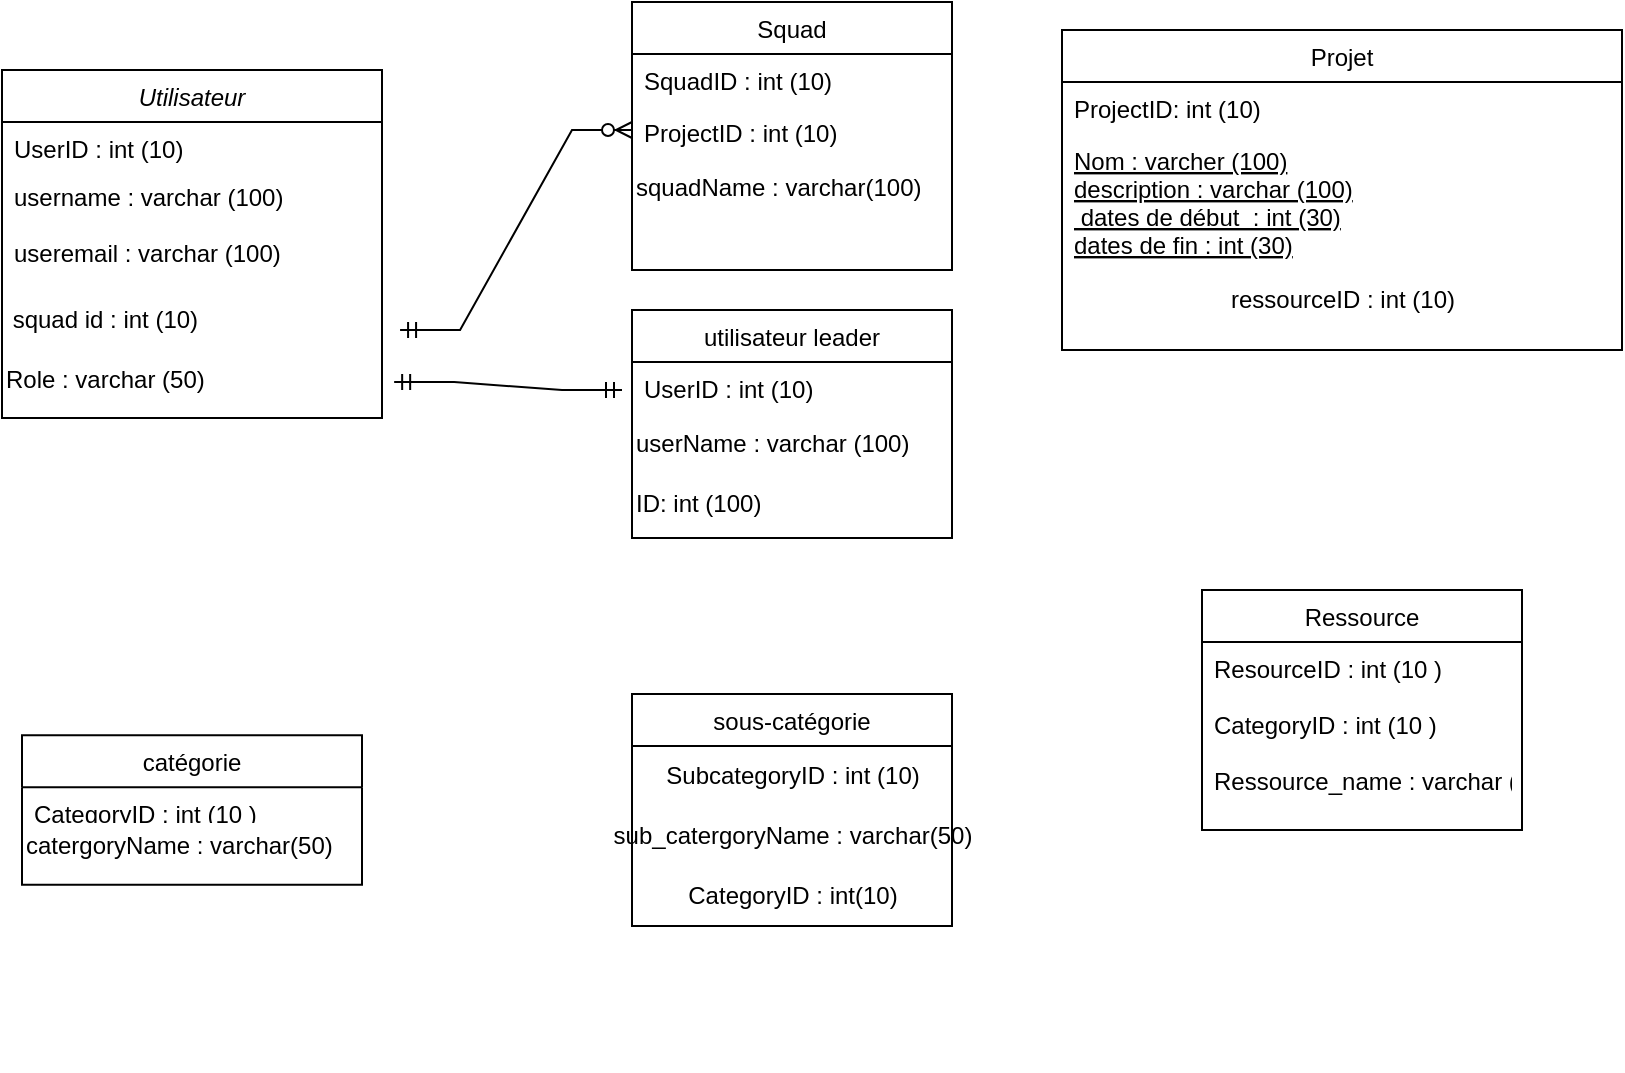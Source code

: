<mxfile version="22.1.3" type="device">
  <diagram name="Page-1" id="Ol4f1dvsLocf9QgKHh1e">
    <mxGraphModel dx="2036" dy="1116" grid="1" gridSize="10" guides="1" tooltips="1" connect="1" arrows="1" fold="1" page="1" pageScale="1" pageWidth="850" pageHeight="1100" math="0" shadow="0">
      <root>
        <mxCell id="0" />
        <mxCell id="1" parent="0" />
        <mxCell id="yRn4scHiD33jLGeavuu7-6" value="utilisateur leader" style="swimlane;fontStyle=0;align=center;verticalAlign=top;childLayout=stackLayout;horizontal=1;startSize=26;horizontalStack=0;resizeParent=1;resizeLast=0;collapsible=1;marginBottom=0;rounded=0;shadow=0;strokeWidth=1;" vertex="1" parent="1">
          <mxGeometry x="335" y="434" width="160" height="114" as="geometry">
            <mxRectangle x="550" y="140" width="160" height="26" as="alternateBounds" />
          </mxGeometry>
        </mxCell>
        <mxCell id="yRn4scHiD33jLGeavuu7-7" value="UserID : int (10)" style="text;align=left;verticalAlign=top;spacingLeft=4;spacingRight=4;overflow=hidden;rotatable=0;points=[[0,0.5],[1,0.5]];portConstraint=eastwest;" vertex="1" parent="yRn4scHiD33jLGeavuu7-6">
          <mxGeometry y="26" width="160" height="26" as="geometry" />
        </mxCell>
        <mxCell id="yRn4scHiD33jLGeavuu7-8" value="userName : varchar (100)" style="text;html=1;align=left;verticalAlign=middle;resizable=0;points=[];autosize=1;strokeColor=none;fillColor=none;" vertex="1" parent="yRn4scHiD33jLGeavuu7-6">
          <mxGeometry y="52" width="160" height="30" as="geometry" />
        </mxCell>
        <mxCell id="yRn4scHiD33jLGeavuu7-9" value="&lt;div align=&quot;left&quot;&gt;ID: int (100) &lt;br&gt;&lt;/div&gt;" style="text;html=1;align=left;verticalAlign=middle;resizable=0;points=[];autosize=1;strokeColor=none;fillColor=none;" vertex="1" parent="yRn4scHiD33jLGeavuu7-6">
          <mxGeometry y="82" width="160" height="30" as="geometry" />
        </mxCell>
        <mxCell id="yRn4scHiD33jLGeavuu7-15" value="Squad " style="swimlane;fontStyle=0;align=center;verticalAlign=top;childLayout=stackLayout;horizontal=1;startSize=26;horizontalStack=0;resizeParent=1;resizeLast=0;collapsible=1;marginBottom=0;rounded=0;shadow=0;strokeWidth=1;" vertex="1" parent="1">
          <mxGeometry x="335" y="280" width="160" height="134" as="geometry">
            <mxRectangle x="550" y="140" width="160" height="26" as="alternateBounds" />
          </mxGeometry>
        </mxCell>
        <mxCell id="yRn4scHiD33jLGeavuu7-16" value="SquadID : int (10) " style="text;align=left;verticalAlign=top;spacingLeft=4;spacingRight=4;overflow=hidden;rotatable=0;points=[[0,0.5],[1,0.5]];portConstraint=eastwest;" vertex="1" parent="yRn4scHiD33jLGeavuu7-15">
          <mxGeometry y="26" width="160" height="26" as="geometry" />
        </mxCell>
        <mxCell id="yRn4scHiD33jLGeavuu7-17" value="ProjectID : int (10)" style="text;align=left;verticalAlign=top;spacingLeft=4;spacingRight=4;overflow=hidden;rotatable=0;points=[[0,0.5],[1,0.5]];portConstraint=eastwest;rounded=0;shadow=0;html=0;" vertex="1" parent="yRn4scHiD33jLGeavuu7-15">
          <mxGeometry y="52" width="160" height="26" as="geometry" />
        </mxCell>
        <mxCell id="yRn4scHiD33jLGeavuu7-21" value="&lt;div align=&quot;left&quot;&gt;squadName : varchar(100)&lt;br&gt;&lt;/div&gt;" style="text;html=1;align=left;verticalAlign=middle;resizable=0;points=[];autosize=1;strokeColor=none;fillColor=none;" vertex="1" parent="yRn4scHiD33jLGeavuu7-15">
          <mxGeometry y="78" width="160" height="30" as="geometry" />
        </mxCell>
        <mxCell id="yRn4scHiD33jLGeavuu7-36" value="Utilisateur " style="swimlane;fontStyle=2;align=center;verticalAlign=top;childLayout=stackLayout;horizontal=1;startSize=26;horizontalStack=0;resizeParent=1;resizeLast=0;collapsible=1;marginBottom=0;rounded=0;shadow=0;strokeWidth=1;" vertex="1" parent="1">
          <mxGeometry x="20" y="314" width="190" height="174" as="geometry">
            <mxRectangle x="230" y="140" width="160" height="26" as="alternateBounds" />
          </mxGeometry>
        </mxCell>
        <mxCell id="yRn4scHiD33jLGeavuu7-37" value="UserID : int (10)" style="text;align=left;verticalAlign=top;spacingLeft=4;spacingRight=4;overflow=hidden;rotatable=0;points=[[0,0.5],[1,0.5]];portConstraint=eastwest;" vertex="1" parent="yRn4scHiD33jLGeavuu7-36">
          <mxGeometry y="26" width="190" height="24" as="geometry" />
        </mxCell>
        <mxCell id="yRn4scHiD33jLGeavuu7-38" value="username : varchar (100)&#xa;&#xa;useremail : varchar (100)" style="text;align=left;verticalAlign=top;spacingLeft=4;spacingRight=4;overflow=hidden;rotatable=0;points=[[0,0.5],[1,0.5]];portConstraint=eastwest;" vertex="1" parent="yRn4scHiD33jLGeavuu7-36">
          <mxGeometry y="50" width="190" height="60" as="geometry" />
        </mxCell>
        <mxCell id="yRn4scHiD33jLGeavuu7-39" value="&lt;div align=&quot;left&quot;&gt;&amp;nbsp;squad id : int (10)&lt;/div&gt;" style="text;html=1;align=left;verticalAlign=middle;resizable=0;points=[];autosize=1;strokeColor=none;fillColor=none;" vertex="1" parent="yRn4scHiD33jLGeavuu7-36">
          <mxGeometry y="110" width="190" height="30" as="geometry" />
        </mxCell>
        <mxCell id="yRn4scHiD33jLGeavuu7-40" value="Role : varchar (50)&amp;nbsp; " style="text;html=1;align=left;verticalAlign=middle;resizable=0;points=[];autosize=1;strokeColor=none;fillColor=none;" vertex="1" parent="yRn4scHiD33jLGeavuu7-36">
          <mxGeometry y="140" width="190" height="30" as="geometry" />
        </mxCell>
        <mxCell id="yRn4scHiD33jLGeavuu7-41" value="Projet " style="swimlane;fontStyle=0;align=center;verticalAlign=top;childLayout=stackLayout;horizontal=1;startSize=26;horizontalStack=0;resizeParent=1;resizeLast=0;collapsible=1;marginBottom=0;rounded=0;shadow=0;strokeWidth=1;" vertex="1" parent="1">
          <mxGeometry x="550" y="294" width="280" height="160" as="geometry">
            <mxRectangle x="130" y="380" width="160" height="26" as="alternateBounds" />
          </mxGeometry>
        </mxCell>
        <mxCell id="yRn4scHiD33jLGeavuu7-42" value="ProjectID: int (10)" style="text;align=left;verticalAlign=top;spacingLeft=4;spacingRight=4;overflow=hidden;rotatable=0;points=[[0,0.5],[1,0.5]];portConstraint=eastwest;" vertex="1" parent="yRn4scHiD33jLGeavuu7-41">
          <mxGeometry y="26" width="280" height="26" as="geometry" />
        </mxCell>
        <mxCell id="yRn4scHiD33jLGeavuu7-43" value="Nom : varcher (100) &#xa;description : varchar (100)&#xa; dates de début  : int (30)&#xa;dates de fin : int (30)" style="text;align=left;verticalAlign=top;spacingLeft=4;spacingRight=4;overflow=hidden;rotatable=0;points=[[0,0.5],[1,0.5]];portConstraint=eastwest;fontStyle=4" vertex="1" parent="yRn4scHiD33jLGeavuu7-41">
          <mxGeometry y="52" width="280" height="68" as="geometry" />
        </mxCell>
        <mxCell id="yRn4scHiD33jLGeavuu7-44" value="&lt;div align=&quot;left&quot;&gt;ressourceID : int (10)&lt;br&gt;&lt;/div&gt;" style="text;html=1;align=center;verticalAlign=middle;resizable=0;points=[];autosize=1;strokeColor=none;fillColor=none;" vertex="1" parent="yRn4scHiD33jLGeavuu7-41">
          <mxGeometry y="120" width="280" height="30" as="geometry" />
        </mxCell>
        <mxCell id="yRn4scHiD33jLGeavuu7-47" value="Ressource " style="swimlane;fontStyle=0;align=center;verticalAlign=top;childLayout=stackLayout;horizontal=1;startSize=26;horizontalStack=0;resizeParent=1;resizeLast=0;collapsible=1;marginBottom=0;rounded=0;shadow=0;strokeWidth=1;" vertex="1" parent="1">
          <mxGeometry x="620" y="574" width="160" height="120" as="geometry">
            <mxRectangle x="340" y="380" width="170" height="26" as="alternateBounds" />
          </mxGeometry>
        </mxCell>
        <mxCell id="yRn4scHiD33jLGeavuu7-48" value="ResourceID :  int (10 )&#xa;&#xa;CategoryID :  int (10 )&#xa;&#xa;Ressource_name : varchar (100)&#xa;" style="text;align=left;verticalAlign=top;spacingLeft=4;spacingRight=4;overflow=hidden;rotatable=0;points=[[0,0.5],[1,0.5]];portConstraint=eastwest;" vertex="1" parent="yRn4scHiD33jLGeavuu7-47">
          <mxGeometry y="26" width="160" height="84" as="geometry" />
        </mxCell>
        <mxCell id="yRn4scHiD33jLGeavuu7-51" value="catégorie" style="swimlane;fontStyle=0;align=center;verticalAlign=top;childLayout=stackLayout;horizontal=1;startSize=26;horizontalStack=0;resizeParent=1;resizeLast=0;collapsible=1;marginBottom=0;rounded=0;shadow=0;strokeWidth=1;" vertex="1" parent="1">
          <mxGeometry x="30" y="646.57" width="170" height="74.86" as="geometry">
            <mxRectangle x="340" y="380" width="170" height="26" as="alternateBounds" />
          </mxGeometry>
        </mxCell>
        <mxCell id="yRn4scHiD33jLGeavuu7-52" value="CategoryID :  int (10 )" style="text;align=left;verticalAlign=top;spacingLeft=4;spacingRight=4;overflow=hidden;rotatable=0;points=[[0,0.5],[1,0.5]];portConstraint=eastwest;" vertex="1" parent="yRn4scHiD33jLGeavuu7-51">
          <mxGeometry y="26" width="170" height="14" as="geometry" />
        </mxCell>
        <mxCell id="yRn4scHiD33jLGeavuu7-53" value="&lt;div align=&quot;left&quot;&gt;catergoryName : varchar(50)&lt;br&gt;&lt;/div&gt;" style="text;html=1;align=left;verticalAlign=middle;resizable=0;points=[];autosize=1;strokeColor=none;fillColor=none;" vertex="1" parent="yRn4scHiD33jLGeavuu7-51">
          <mxGeometry y="40" width="170" height="30" as="geometry" />
        </mxCell>
        <mxCell id="yRn4scHiD33jLGeavuu7-57" value="" style="resizable=0;align=right;verticalAlign=bottom;labelBackgroundColor=none;fontSize=12;" connectable="0" vertex="1" parent="1">
          <mxGeometry x="640.001" y="813.999" as="geometry" />
        </mxCell>
        <mxCell id="yRn4scHiD33jLGeavuu7-58" value=" sous-catégorie" style="swimlane;fontStyle=0;align=center;verticalAlign=top;childLayout=stackLayout;horizontal=1;startSize=26;horizontalStack=0;resizeParent=1;resizeLast=0;collapsible=1;marginBottom=0;rounded=0;shadow=0;strokeWidth=1;" vertex="1" parent="1">
          <mxGeometry x="335" y="626" width="160" height="116" as="geometry">
            <mxRectangle x="340" y="380" width="170" height="26" as="alternateBounds" />
          </mxGeometry>
        </mxCell>
        <mxCell id="yRn4scHiD33jLGeavuu7-59" value="SubcategoryID : int (10)" style="text;html=1;align=center;verticalAlign=middle;resizable=0;points=[];autosize=1;strokeColor=none;fillColor=none;" vertex="1" parent="yRn4scHiD33jLGeavuu7-58">
          <mxGeometry y="26" width="160" height="30" as="geometry" />
        </mxCell>
        <mxCell id="yRn4scHiD33jLGeavuu7-60" value="sub_catergoryName : varchar(50)" style="text;html=1;align=center;verticalAlign=middle;resizable=0;points=[];autosize=1;strokeColor=none;fillColor=none;" vertex="1" parent="yRn4scHiD33jLGeavuu7-58">
          <mxGeometry y="56" width="160" height="30" as="geometry" />
        </mxCell>
        <mxCell id="yRn4scHiD33jLGeavuu7-61" value="CategoryID : int(10)" style="text;html=1;align=center;verticalAlign=middle;resizable=0;points=[];autosize=1;strokeColor=none;fillColor=none;" vertex="1" parent="yRn4scHiD33jLGeavuu7-58">
          <mxGeometry y="86" width="160" height="30" as="geometry" />
        </mxCell>
        <mxCell id="yRn4scHiD33jLGeavuu7-62" value="" style="resizable=0;align=right;verticalAlign=bottom;labelBackgroundColor=none;fontSize=12;" connectable="0" vertex="1" parent="1">
          <mxGeometry x="640.001" y="813.999" as="geometry" />
        </mxCell>
        <mxCell id="yRn4scHiD33jLGeavuu7-78" value="" style="edgeStyle=entityRelationEdgeStyle;fontSize=12;html=1;endArrow=ERzeroToMany;startArrow=ERmandOne;rounded=0;entryX=0.006;entryY=0.077;entryDx=0;entryDy=0;entryPerimeter=0;" edge="1" parent="1">
          <mxGeometry width="100" height="100" relative="1" as="geometry">
            <mxPoint x="219.04" y="444" as="sourcePoint" />
            <mxPoint x="335.0" y="344.002" as="targetPoint" />
          </mxGeometry>
        </mxCell>
        <mxCell id="yRn4scHiD33jLGeavuu7-80" value="" style="edgeStyle=entityRelationEdgeStyle;fontSize=12;html=1;endArrow=ERmandOne;startArrow=ERmandOne;rounded=0;exitX=1.032;exitY=0.533;exitDx=0;exitDy=0;exitPerimeter=0;" edge="1" parent="1" source="yRn4scHiD33jLGeavuu7-40">
          <mxGeometry width="100" height="100" relative="1" as="geometry">
            <mxPoint x="230" y="574" as="sourcePoint" />
            <mxPoint x="330" y="474" as="targetPoint" />
          </mxGeometry>
        </mxCell>
      </root>
    </mxGraphModel>
  </diagram>
</mxfile>
